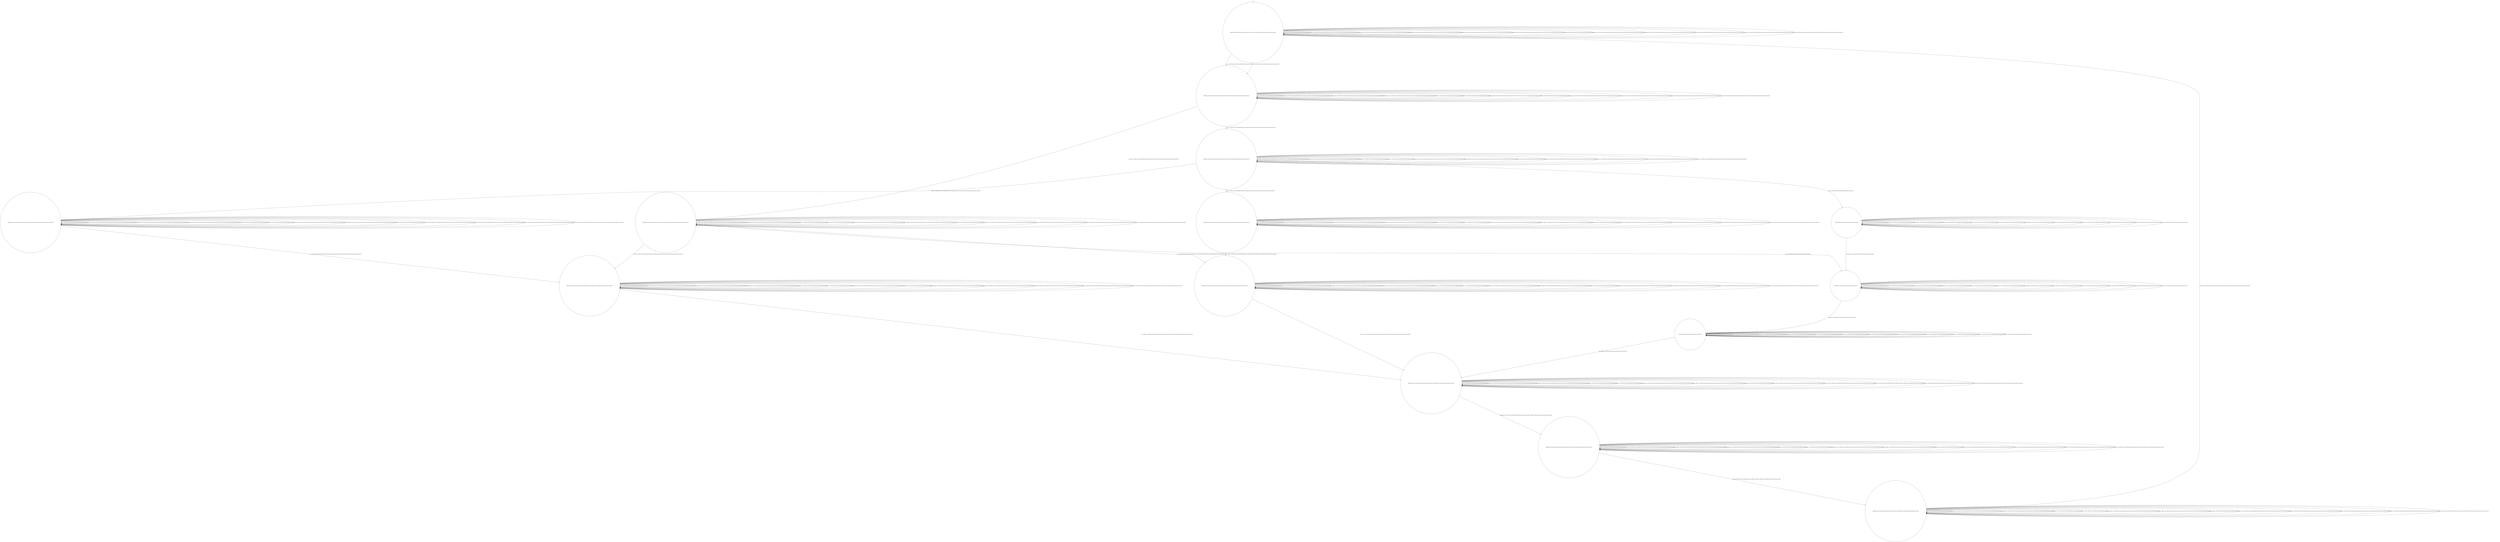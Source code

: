 digraph g {
	edge [lblstyle="above, sloped"];
	s0 [shape="circle" label="0@[((EUR and COF and TEA and CAP and TON and not DOL) or (DOL and COF and TEA and TON and not CAP and not EUR))]"];
	s1 [shape="circle" label="1@[((DOL and COF and TEA and TON and not CAP and not EUR) or (EUR and COF and TEA and CAP and TON and not DOL))]"];
	s2 [shape="circle" label="2@[((DOL and COF and TEA and TON and not CAP and not EUR) or (EUR and COF and TEA and CAP and TON and not DOL))]"];
	s3 [shape="circle" label="3@[((DOL and COF and TEA and TON and not CAP and not EUR) or (EUR and COF and TEA and CAP and TON and not DOL))]"];
	s4 [shape="circle" label="4@[((EUR and COF and TEA and CAP and TON and not DOL))]"];
	s5 [shape="circle" label="5@[((DOL and COF and TEA and TON and not CAP and not EUR) or (EUR and COF and TEA and CAP and TON and not DOL))]"];
	s6 [shape="circle" label="6@[((DOL and COF and TEA and TON and not CAP and not EUR) or (EUR and COF and TEA and CAP and TON and not DOL))]"];
	s7 [shape="circle" label="7@[((EUR and COF and TEA and CAP and TON and not DOL))]"];
	s8 [shape="circle" label="8@[((DOL and COF and TEA and TON and not CAP and not EUR) or (EUR and COF and TEA and CAP and TON and not DOL))]"];
	s9 [shape="circle" label="9@[((DOL and COF and TEA and TON and not CAP and not EUR) or (EUR and COF and TEA and CAP and TON and not DOL))]"];
	s10 [shape="circle" label="10@[((DOL and COF and TEA and TON and not CAP and not EUR) or (EUR and COF and TEA and CAP and TON and not DOL))]"];
	s11 [shape="circle" label="11@[((EUR and COF and TEA and CAP and TON and not DOL))]"];
	s12 [shape="circle" label="12@[((DOL and COF and TEA and TON and not CAP and not EUR) or (EUR and COF and TEA and CAP and TON and not DOL))]"];
	s13 [shape="circle" label="13@[((DOL and COF and TEA and TON and not CAP and not EUR) or (EUR and COF and TEA and CAP and TON and not DOL))]"];
	s0 -> s0 [label="cap / nok() [((EUR and COF and TEA and CAP and TON and not DOL))]"];
	s0 -> s0 [label="coffee / nok() [((DOL and COF and TEA and TON and not CAP and not EUR) or (EUR and COF and TEA and CAP and TON and not DOL))]"];
	s0 -> s0 [label="cup_taken / nok() [((DOL and COF and TEA and TON and not CAP and not EUR) or (EUR and COF and TEA and CAP and TON and not DOL))]"];
	s0 -> s0 [label="display_done / nok() [((DOL and COF and TEA and TON and not CAP and not EUR) or (EUR and COF and TEA and CAP and TON and not DOL))]"];
	s0 -> s1 [label="dollar / ok() [((DOL and COF and TEA and TON and not CAP and not EUR))]"];
	s0 -> s1 [label="euro / ok() [((EUR and COF and TEA and CAP and TON and not DOL))]"];
	s0 -> s0 [label="no_sugar / nok() [((DOL and COF and TEA and TON and not CAP and not EUR) or (EUR and COF and TEA and CAP and TON and not DOL))]"];
	s0 -> s0 [label="pour_coffee / nok() [((DOL and COF and TEA and TON and not CAP and not EUR) or (EUR and COF and TEA and CAP and TON and not DOL))]"];
	s0 -> s0 [label="pour_milk / nok() [((EUR and COF and TEA and CAP and TON and not DOL))]"];
	s0 -> s0 [label="pour_sugar / nok() [((DOL and COF and TEA and TON and not CAP and not EUR) or (EUR and COF and TEA and CAP and TON and not DOL))]"];
	s0 -> s0 [label="pour_tea / nok() [((DOL and COF and TEA and TON and not CAP and not EUR) or (EUR and COF and TEA and CAP and TON and not DOL))]"];
	s0 -> s0 [label="ring / nok() [((DOL and COF and TEA and TON and not CAP and not EUR) or (EUR and COF and TEA and CAP and TON and not DOL))]"];
	s0 -> s0 [label="sugar / nok() [((DOL and COF and TEA and TON and not CAP and not EUR) or (EUR and COF and TEA and CAP and TON and not DOL))]"];
	s0 -> s0 [label="tea / nok() [((DOL and COF and TEA and TON and not CAP and not EUR) or (EUR and COF and TEA and CAP and TON and not DOL))]"];
	s1 -> s1 [label="cap / nok() [((EUR and COF and TEA and CAP and TON and not DOL))]"];
	s1 -> s1 [label="coffee / nok() [((DOL and COF and TEA and TON and not CAP and not EUR) or (EUR and COF and TEA and CAP and TON and not DOL))]"];
	s1 -> s1 [label="cup_taken / nok() [((DOL and COF and TEA and TON and not CAP and not EUR) or (EUR and COF and TEA and CAP and TON and not DOL))]"];
	s1 -> s1 [label="display_done / nok() [((DOL and COF and TEA and TON and not CAP and not EUR) or (EUR and COF and TEA and CAP and TON and not DOL))]"];
	s1 -> s1 [label="dollar / nok() [((DOL and COF and TEA and TON and not CAP and not EUR))]"];
	s1 -> s1 [label="euro / nok() [((EUR and COF and TEA and CAP and TON and not DOL))]"];
	s1 -> s2 [label="no_sugar / ok() [((DOL and COF and TEA and TON and not CAP and not EUR) or (EUR and COF and TEA and CAP and TON and not DOL))]"];
	s1 -> s1 [label="pour_coffee / nok() [((DOL and COF and TEA and TON and not CAP and not EUR) or (EUR and COF and TEA and CAP and TON and not DOL))]"];
	s1 -> s1 [label="pour_milk / nok() [((EUR and COF and TEA and CAP and TON and not DOL))]"];
	s1 -> s1 [label="pour_sugar / nok() [((DOL and COF and TEA and TON and not CAP and not EUR) or (EUR and COF and TEA and CAP and TON and not DOL))]"];
	s1 -> s1 [label="pour_tea / nok() [((DOL and COF and TEA and TON and not CAP and not EUR) or (EUR and COF and TEA and CAP and TON and not DOL))]"];
	s1 -> s1 [label="ring / nok() [((DOL and COF and TEA and TON and not CAP and not EUR) or (EUR and COF and TEA and CAP and TON and not DOL))]"];
	s1 -> s3 [label="sugar / ok() [((DOL and COF and TEA and TON and not CAP and not EUR) or (EUR and COF and TEA and CAP and TON and not DOL))]"];
	s1 -> s1 [label="tea / nok() [((DOL and COF and TEA and TON and not CAP and not EUR) or (EUR and COF and TEA and CAP and TON and not DOL))]"];
	s2 -> s7 [label="cap / ok() [((EUR and COF and TEA and CAP and TON and not DOL))]"];
	s2 -> s8 [label="coffee / ok() [((DOL and COF and TEA and TON and not CAP and not EUR) or (EUR and COF and TEA and CAP and TON and not DOL))]"];
	s2 -> s2 [label="cup_taken / nok() [((DOL and COF and TEA and TON and not CAP and not EUR) or (EUR and COF and TEA and CAP and TON and not DOL))]"];
	s2 -> s2 [label="display_done / nok() [((DOL and COF and TEA and TON and not CAP and not EUR) or (EUR and COF and TEA and CAP and TON and not DOL))]"];
	s2 -> s2 [label="dollar / nok() [((DOL and COF and TEA and TON and not CAP and not EUR))]"];
	s2 -> s2 [label="euro / nok() [((EUR and COF and TEA and CAP and TON and not DOL))]"];
	s2 -> s2 [label="no_sugar / nok() [((DOL and COF and TEA and TON and not CAP and not EUR) or (EUR and COF and TEA and CAP and TON and not DOL))]"];
	s2 -> s2 [label="pour_coffee / nok() [((DOL and COF and TEA and TON and not CAP and not EUR) or (EUR and COF and TEA and CAP and TON and not DOL))]"];
	s2 -> s2 [label="pour_milk / nok() [((EUR and COF and TEA and CAP and TON and not DOL))]"];
	s2 -> s2 [label="pour_sugar / nok() [((DOL and COF and TEA and TON and not CAP and not EUR) or (EUR and COF and TEA and CAP and TON and not DOL))]"];
	s2 -> s2 [label="pour_tea / nok() [((DOL and COF and TEA and TON and not CAP and not EUR) or (EUR and COF and TEA and CAP and TON and not DOL))]"];
	s2 -> s2 [label="ring / nok() [((DOL and COF and TEA and TON and not CAP and not EUR) or (EUR and COF and TEA and CAP and TON and not DOL))]"];
	s2 -> s2 [label="sugar / void() [((DOL and COF and TEA and TON and not CAP and not EUR) or (EUR and COF and TEA and CAP and TON and not DOL))]"];
	s2 -> s9 [label="tea / ok() [((DOL and COF and TEA and TON and not CAP and not EUR) or (EUR and COF and TEA and CAP and TON and not DOL))]"];
	s3 -> s4 [label="cap / ok() [((EUR and COF and TEA and CAP and TON and not DOL))]"];
	s3 -> s5 [label="coffee / ok() [((DOL and COF and TEA and TON and not CAP and not EUR) or (EUR and COF and TEA and CAP and TON and not DOL))]"];
	s3 -> s3 [label="cup_taken / nok() [((DOL and COF and TEA and TON and not CAP and not EUR) or (EUR and COF and TEA and CAP and TON and not DOL))]"];
	s3 -> s3 [label="display_done / nok() [((DOL and COF and TEA and TON and not CAP and not EUR) or (EUR and COF and TEA and CAP and TON and not DOL))]"];
	s3 -> s3 [label="dollar / nok() [((DOL and COF and TEA and TON and not CAP and not EUR))]"];
	s3 -> s3 [label="euro / nok() [((EUR and COF and TEA and CAP and TON and not DOL))]"];
	s3 -> s3 [label="no_sugar / void() [((DOL and COF and TEA and TON and not CAP and not EUR) or (EUR and COF and TEA and CAP and TON and not DOL))]"];
	s3 -> s3 [label="pour_coffee / nok() [((DOL and COF and TEA and TON and not CAP and not EUR) or (EUR and COF and TEA and CAP and TON and not DOL))]"];
	s3 -> s3 [label="pour_milk / nok() [((EUR and COF and TEA and CAP and TON and not DOL))]"];
	s3 -> s3 [label="pour_sugar / nok() [((DOL and COF and TEA and TON and not CAP and not EUR) or (EUR and COF and TEA and CAP and TON and not DOL))]"];
	s3 -> s3 [label="pour_tea / nok() [((DOL and COF and TEA and TON and not CAP and not EUR) or (EUR and COF and TEA and CAP and TON and not DOL))]"];
	s3 -> s3 [label="ring / nok() [((DOL and COF and TEA and TON and not CAP and not EUR) or (EUR and COF and TEA and CAP and TON and not DOL))]"];
	s3 -> s3 [label="sugar / nok() [((DOL and COF and TEA and TON and not CAP and not EUR) or (EUR and COF and TEA and CAP and TON and not DOL))]"];
	s3 -> s6 [label="tea / ok() [((DOL and COF and TEA and TON and not CAP and not EUR) or (EUR and COF and TEA and CAP and TON and not DOL))]"];
	s4 -> s4 [label="cap / nok() [((EUR and COF and TEA and CAP and TON and not DOL))]"];
	s4 -> s4 [label="coffee / void() [((EUR and COF and TEA and CAP and TON and not DOL))]"];
	s4 -> s4 [label="cup_taken / nok() [((EUR and COF and TEA and CAP and TON and not DOL))]"];
	s4 -> s4 [label="display_done / nok() [((EUR and COF and TEA and CAP and TON and not DOL))]"];
	s4 -> s4 [label="euro / nok() [((EUR and COF and TEA and CAP and TON and not DOL))]"];
	s4 -> s4 [label="no_sugar / nok() [((EUR and COF and TEA and CAP and TON and not DOL))]"];
	s4 -> s4 [label="pour_coffee / nok() [((EUR and COF and TEA and CAP and TON and not DOL))]"];
	s4 -> s4 [label="pour_milk / nok() [((EUR and COF and TEA and CAP and TON and not DOL))]"];
	s4 -> s7 [label="pour_sugar / ok() [((EUR and COF and TEA and CAP and TON and not DOL))]"];
	s4 -> s4 [label="pour_tea / nok() [((EUR and COF and TEA and CAP and TON and not DOL))]"];
	s4 -> s4 [label="ring / nok() [((EUR and COF and TEA and CAP and TON and not DOL))]"];
	s4 -> s4 [label="sugar / nok() [((EUR and COF and TEA and CAP and TON and not DOL))]"];
	s4 -> s4 [label="tea / void() [((EUR and COF and TEA and CAP and TON and not DOL))]"];
	s5 -> s5 [label="cap / void() [((EUR and COF and TEA and CAP and TON and not DOL))]"];
	s5 -> s5 [label="coffee / nok() [((DOL and COF and TEA and TON and not CAP and not EUR) or (EUR and COF and TEA and CAP and TON and not DOL))]"];
	s5 -> s5 [label="cup_taken / nok() [((DOL and COF and TEA and TON and not CAP and not EUR) or (EUR and COF and TEA and CAP and TON and not DOL))]"];
	s5 -> s5 [label="display_done / nok() [((DOL and COF and TEA and TON and not CAP and not EUR) or (EUR and COF and TEA and CAP and TON and not DOL))]"];
	s5 -> s5 [label="dollar / nok() [((DOL and COF and TEA and TON and not CAP and not EUR))]"];
	s5 -> s5 [label="euro / nok() [((EUR and COF and TEA and CAP and TON and not DOL))]"];
	s5 -> s5 [label="no_sugar / nok() [((DOL and COF and TEA and TON and not CAP and not EUR) or (EUR and COF and TEA and CAP and TON and not DOL))]"];
	s5 -> s5 [label="pour_coffee / nok() [((DOL and COF and TEA and TON and not CAP and not EUR) or (EUR and COF and TEA and CAP and TON and not DOL))]"];
	s5 -> s5 [label="pour_milk / nok() [((EUR and COF and TEA and CAP and TON and not DOL))]"];
	s5 -> s8 [label="pour_sugar / ok() [((DOL and COF and TEA and TON and not CAP and not EUR) or (EUR and COF and TEA and CAP and TON and not DOL))]"];
	s5 -> s5 [label="pour_tea / nok() [((DOL and COF and TEA and TON and not CAP and not EUR) or (EUR and COF and TEA and CAP and TON and not DOL))]"];
	s5 -> s5 [label="ring / nok() [((DOL and COF and TEA and TON and not CAP and not EUR) or (EUR and COF and TEA and CAP and TON and not DOL))]"];
	s5 -> s5 [label="sugar / nok() [((DOL and COF and TEA and TON and not CAP and not EUR) or (EUR and COF and TEA and CAP and TON and not DOL))]"];
	s5 -> s5 [label="tea / void() [((DOL and COF and TEA and TON and not CAP and not EUR) or (EUR and COF and TEA and CAP and TON and not DOL))]"];
	s6 -> s6 [label="cap / void() [((EUR and COF and TEA and CAP and TON and not DOL))]"];
	s6 -> s6 [label="coffee / void() [((DOL and COF and TEA and TON and not CAP and not EUR) or (EUR and COF and TEA and CAP and TON and not DOL))]"];
	s6 -> s6 [label="cup_taken / nok() [((DOL and COF and TEA and TON and not CAP and not EUR) or (EUR and COF and TEA and CAP and TON and not DOL))]"];
	s6 -> s6 [label="display_done / nok() [((DOL and COF and TEA and TON and not CAP and not EUR) or (EUR and COF and TEA and CAP and TON and not DOL))]"];
	s6 -> s6 [label="dollar / nok() [((DOL and COF and TEA and TON and not CAP and not EUR))]"];
	s6 -> s6 [label="euro / nok() [((EUR and COF and TEA and CAP and TON and not DOL))]"];
	s6 -> s6 [label="no_sugar / nok() [((DOL and COF and TEA and TON and not CAP and not EUR) or (EUR and COF and TEA and CAP and TON and not DOL))]"];
	s6 -> s6 [label="pour_coffee / nok() [((DOL and COF and TEA and TON and not CAP and not EUR) or (EUR and COF and TEA and CAP and TON and not DOL))]"];
	s6 -> s6 [label="pour_milk / nok() [((EUR and COF and TEA and CAP and TON and not DOL))]"];
	s6 -> s9 [label="pour_sugar / ok() [((DOL and COF and TEA and TON and not CAP and not EUR) or (EUR and COF and TEA and CAP and TON and not DOL))]"];
	s6 -> s6 [label="pour_tea / nok() [((DOL and COF and TEA and TON and not CAP and not EUR) or (EUR and COF and TEA and CAP and TON and not DOL))]"];
	s6 -> s6 [label="ring / nok() [((DOL and COF and TEA and TON and not CAP and not EUR) or (EUR and COF and TEA and CAP and TON and not DOL))]"];
	s6 -> s6 [label="sugar / nok() [((DOL and COF and TEA and TON and not CAP and not EUR) or (EUR and COF and TEA and CAP and TON and not DOL))]"];
	s6 -> s6 [label="tea / nok() [((DOL and COF and TEA and TON and not CAP and not EUR) or (EUR and COF and TEA and CAP and TON and not DOL))]"];
	s7 -> s7 [label="cap / nok() [((EUR and COF and TEA and CAP and TON and not DOL))]"];
	s7 -> s7 [label="coffee / void() [((EUR and COF and TEA and CAP and TON and not DOL))]"];
	s7 -> s7 [label="cup_taken / nok() [((EUR and COF and TEA and CAP and TON and not DOL))]"];
	s7 -> s7 [label="display_done / nok() [((EUR and COF and TEA and CAP and TON and not DOL))]"];
	s7 -> s7 [label="euro / nok() [((EUR and COF and TEA and CAP and TON and not DOL))]"];
	s7 -> s7 [label="no_sugar / nok() [((EUR and COF and TEA and CAP and TON and not DOL))]"];
	s7 -> s7 [label="pour_coffee / nok() [((EUR and COF and TEA and CAP and TON and not DOL))]"];
	s7 -> s11 [label="pour_milk / ok() [((EUR and COF and TEA and CAP and TON and not DOL))]"];
	s7 -> s7 [label="pour_sugar / nok() [((EUR and COF and TEA and CAP and TON and not DOL))]"];
	s7 -> s7 [label="pour_tea / nok() [((EUR and COF and TEA and CAP and TON and not DOL))]"];
	s7 -> s7 [label="ring / nok() [((EUR and COF and TEA and CAP and TON and not DOL))]"];
	s7 -> s7 [label="sugar / nok() [((EUR and COF and TEA and CAP and TON and not DOL))]"];
	s7 -> s7 [label="tea / void() [((EUR and COF and TEA and CAP and TON and not DOL))]"];
	s8 -> s8 [label="cap / void() [((EUR and COF and TEA and CAP and TON and not DOL))]"];
	s8 -> s8 [label="coffee / nok() [((DOL and COF and TEA and TON and not CAP and not EUR) or (EUR and COF and TEA and CAP and TON and not DOL))]"];
	s8 -> s8 [label="cup_taken / nok() [((DOL and COF and TEA and TON and not CAP and not EUR) or (EUR and COF and TEA and CAP and TON and not DOL))]"];
	s8 -> s8 [label="display_done / nok() [((DOL and COF and TEA and TON and not CAP and not EUR) or (EUR and COF and TEA and CAP and TON and not DOL))]"];
	s8 -> s8 [label="dollar / nok() [((DOL and COF and TEA and TON and not CAP and not EUR))]"];
	s8 -> s8 [label="euro / nok() [((EUR and COF and TEA and CAP and TON and not DOL))]"];
	s8 -> s8 [label="no_sugar / nok() [((DOL and COF and TEA and TON and not CAP and not EUR) or (EUR and COF and TEA and CAP and TON and not DOL))]"];
	s8 -> s10 [label="pour_coffee / ok() [((DOL and COF and TEA and TON and not CAP and not EUR) or (EUR and COF and TEA and CAP and TON and not DOL))]"];
	s8 -> s8 [label="pour_milk / nok() [((EUR and COF and TEA and CAP and TON and not DOL))]"];
	s8 -> s8 [label="pour_sugar / nok() [((DOL and COF and TEA and TON and not CAP and not EUR) or (EUR and COF and TEA and CAP and TON and not DOL))]"];
	s8 -> s8 [label="pour_tea / nok() [((DOL and COF and TEA and TON and not CAP and not EUR) or (EUR and COF and TEA and CAP and TON and not DOL))]"];
	s8 -> s8 [label="ring / nok() [((DOL and COF and TEA and TON and not CAP and not EUR) or (EUR and COF and TEA and CAP and TON and not DOL))]"];
	s8 -> s8 [label="sugar / nok() [((DOL and COF and TEA and TON and not CAP and not EUR) or (EUR and COF and TEA and CAP and TON and not DOL))]"];
	s8 -> s8 [label="tea / void() [((DOL and COF and TEA and TON and not CAP and not EUR) or (EUR and COF and TEA and CAP and TON and not DOL))]"];
	s9 -> s9 [label="cap / void() [((EUR and COF and TEA and CAP and TON and not DOL))]"];
	s9 -> s9 [label="coffee / void() [((DOL and COF and TEA and TON and not CAP and not EUR) or (EUR and COF and TEA and CAP and TON and not DOL))]"];
	s9 -> s9 [label="cup_taken / nok() [((DOL and COF and TEA and TON and not CAP and not EUR) or (EUR and COF and TEA and CAP and TON and not DOL))]"];
	s9 -> s9 [label="display_done / nok() [((DOL and COF and TEA and TON and not CAP and not EUR) or (EUR and COF and TEA and CAP and TON and not DOL))]"];
	s9 -> s9 [label="dollar / nok() [((DOL and COF and TEA and TON and not CAP and not EUR))]"];
	s9 -> s9 [label="euro / nok() [((EUR and COF and TEA and CAP and TON and not DOL))]"];
	s9 -> s9 [label="no_sugar / nok() [((DOL and COF and TEA and TON and not CAP and not EUR) or (EUR and COF and TEA and CAP and TON and not DOL))]"];
	s9 -> s9 [label="pour_coffee / nok() [((DOL and COF and TEA and TON and not CAP and not EUR) or (EUR and COF and TEA and CAP and TON and not DOL))]"];
	s9 -> s9 [label="pour_milk / nok() [((EUR and COF and TEA and CAP and TON and not DOL))]"];
	s9 -> s9 [label="pour_sugar / nok() [((DOL and COF and TEA and TON and not CAP and not EUR) or (EUR and COF and TEA and CAP and TON and not DOL))]"];
	s9 -> s10 [label="pour_tea / ok() [((DOL and COF and TEA and TON and not CAP and not EUR) or (EUR and COF and TEA and CAP and TON and not DOL))]"];
	s9 -> s9 [label="ring / nok() [((DOL and COF and TEA and TON and not CAP and not EUR) or (EUR and COF and TEA and CAP and TON and not DOL))]"];
	s9 -> s9 [label="sugar / nok() [((DOL and COF and TEA and TON and not CAP and not EUR) or (EUR and COF and TEA and CAP and TON and not DOL))]"];
	s9 -> s9 [label="tea / nok() [((DOL and COF and TEA and TON and not CAP and not EUR) or (EUR and COF and TEA and CAP and TON and not DOL))]"];
	s10 -> s10 [label="cap / nok() [((EUR and COF and TEA and CAP and TON and not DOL))]"];
	s10 -> s10 [label="coffee / nok() [((DOL and COF and TEA and TON and not CAP and not EUR) or (EUR and COF and TEA and CAP and TON and not DOL))]"];
	s10 -> s10 [label="cup_taken / nok() [((DOL and COF and TEA and TON and not CAP and not EUR) or (EUR and COF and TEA and CAP and TON and not DOL))]"];
	s10 -> s12 [label="display_done / ok() [((DOL and COF and TEA and TON and not CAP and not EUR) or (EUR and COF and TEA and CAP and TON and not DOL))]"];
	s10 -> s10 [label="dollar / nok() [((DOL and COF and TEA and TON and not CAP and not EUR))]"];
	s10 -> s10 [label="euro / nok() [((EUR and COF and TEA and CAP and TON and not DOL))]"];
	s10 -> s10 [label="no_sugar / nok() [((DOL and COF and TEA and TON and not CAP and not EUR) or (EUR and COF and TEA and CAP and TON and not DOL))]"];
	s10 -> s10 [label="pour_coffee / nok() [((DOL and COF and TEA and TON and not CAP and not EUR) or (EUR and COF and TEA and CAP and TON and not DOL))]"];
	s10 -> s10 [label="pour_milk / nok() [((EUR and COF and TEA and CAP and TON and not DOL))]"];
	s10 -> s10 [label="pour_sugar / nok() [((DOL and COF and TEA and TON and not CAP and not EUR) or (EUR and COF and TEA and CAP and TON and not DOL))]"];
	s10 -> s10 [label="pour_tea / nok() [((DOL and COF and TEA and TON and not CAP and not EUR) or (EUR and COF and TEA and CAP and TON and not DOL))]"];
	s10 -> s10 [label="ring / nok() [((DOL and COF and TEA and TON and not CAP and not EUR) or (EUR and COF and TEA and CAP and TON and not DOL))]"];
	s10 -> s10 [label="sugar / nok() [((DOL and COF and TEA and TON and not CAP and not EUR) or (EUR and COF and TEA and CAP and TON and not DOL))]"];
	s10 -> s10 [label="tea / nok() [((DOL and COF and TEA and TON and not CAP and not EUR) or (EUR and COF and TEA and CAP and TON and not DOL))]"];
	s11 -> s11 [label="cap / nok() [((EUR and COF and TEA and CAP and TON and not DOL))]"];
	s11 -> s11 [label="coffee / nok() [((EUR and COF and TEA and CAP and TON and not DOL))]"];
	s11 -> s11 [label="cup_taken / nok() [((EUR and COF and TEA and CAP and TON and not DOL))]"];
	s11 -> s11 [label="display_done / nok() [((EUR and COF and TEA and CAP and TON and not DOL))]"];
	s11 -> s11 [label="euro / nok() [((EUR and COF and TEA and CAP and TON and not DOL))]"];
	s11 -> s11 [label="no_sugar / nok() [((EUR and COF and TEA and CAP and TON and not DOL))]"];
	s11 -> s10 [label="pour_coffee / ok() [((EUR and COF and TEA and CAP and TON and not DOL))]"];
	s11 -> s11 [label="pour_milk / nok() [((EUR and COF and TEA and CAP and TON and not DOL))]"];
	s11 -> s11 [label="pour_sugar / nok() [((EUR and COF and TEA and CAP and TON and not DOL))]"];
	s11 -> s11 [label="pour_tea / nok() [((EUR and COF and TEA and CAP and TON and not DOL))]"];
	s11 -> s11 [label="ring / nok() [((EUR and COF and TEA and CAP and TON and not DOL))]"];
	s11 -> s11 [label="sugar / nok() [((EUR and COF and TEA and CAP and TON and not DOL))]"];
	s11 -> s11 [label="tea / nok() [((EUR and COF and TEA and CAP and TON and not DOL))]"];
	s12 -> s12 [label="cap / nok() [((EUR and COF and TEA and CAP and TON and not DOL))]"];
	s12 -> s12 [label="coffee / nok() [((DOL and COF and TEA and TON and not CAP and not EUR) or (EUR and COF and TEA and CAP and TON and not DOL))]"];
	s12 -> s12 [label="cup_taken / nok() [((DOL and COF and TEA and TON and not CAP and not EUR) or (EUR and COF and TEA and CAP and TON and not DOL))]"];
	s12 -> s12 [label="display_done / nok() [((DOL and COF and TEA and TON and not CAP and not EUR) or (EUR and COF and TEA and CAP and TON and not DOL))]"];
	s12 -> s12 [label="dollar / nok() [((DOL and COF and TEA and TON and not CAP and not EUR))]"];
	s12 -> s12 [label="euro / nok() [((EUR and COF and TEA and CAP and TON and not DOL))]"];
	s12 -> s12 [label="no_sugar / nok() [((DOL and COF and TEA and TON and not CAP and not EUR) or (EUR and COF and TEA and CAP and TON and not DOL))]"];
	s12 -> s12 [label="pour_coffee / nok() [((DOL and COF and TEA and TON and not CAP and not EUR) or (EUR and COF and TEA and CAP and TON and not DOL))]"];
	s12 -> s12 [label="pour_milk / nok() [((EUR and COF and TEA and CAP and TON and not DOL))]"];
	s12 -> s12 [label="pour_sugar / nok() [((DOL and COF and TEA and TON and not CAP and not EUR) or (EUR and COF and TEA and CAP and TON and not DOL))]"];
	s12 -> s12 [label="pour_tea / nok() [((DOL and COF and TEA and TON and not CAP and not EUR) or (EUR and COF and TEA and CAP and TON and not DOL))]"];
	s12 -> s13 [label="ring / ok() [((DOL and COF and TEA and TON and not CAP and not EUR) or (EUR and COF and TEA and CAP and TON and not DOL))]"];
	s12 -> s12 [label="sugar / nok() [((DOL and COF and TEA and TON and not CAP and not EUR) or (EUR and COF and TEA and CAP and TON and not DOL))]"];
	s12 -> s12 [label="tea / nok() [((DOL and COF and TEA and TON and not CAP and not EUR) or (EUR and COF and TEA and CAP and TON and not DOL))]"];
	s13 -> s13 [label="cap / nok() [((EUR and COF and TEA and CAP and TON and not DOL))]"];
	s13 -> s13 [label="coffee / nok() [((DOL and COF and TEA and TON and not CAP and not EUR) or (EUR and COF and TEA and CAP and TON and not DOL))]"];
	s13 -> s0 [label="cup_taken / ok() [((DOL and COF and TEA and TON and not CAP and not EUR) or (EUR and COF and TEA and CAP and TON and not DOL))]"];
	s13 -> s13 [label="display_done / nok() [((DOL and COF and TEA and TON and not CAP and not EUR) or (EUR and COF and TEA and CAP and TON and not DOL))]"];
	s13 -> s13 [label="dollar / nok() [((DOL and COF and TEA and TON and not CAP and not EUR))]"];
	s13 -> s13 [label="euro / nok() [((EUR and COF and TEA and CAP and TON and not DOL))]"];
	s13 -> s13 [label="no_sugar / nok() [((DOL and COF and TEA and TON and not CAP and not EUR) or (EUR and COF and TEA and CAP and TON and not DOL))]"];
	s13 -> s13 [label="pour_coffee / nok() [((DOL and COF and TEA and TON and not CAP and not EUR) or (EUR and COF and TEA and CAP and TON and not DOL))]"];
	s13 -> s13 [label="pour_milk / nok() [((EUR and COF and TEA and CAP and TON and not DOL))]"];
	s13 -> s13 [label="pour_sugar / nok() [((DOL and COF and TEA and TON and not CAP and not EUR) or (EUR and COF and TEA and CAP and TON and not DOL))]"];
	s13 -> s13 [label="pour_tea / nok() [((DOL and COF and TEA and TON and not CAP and not EUR) or (EUR and COF and TEA and CAP and TON and not DOL))]"];
	s13 -> s13 [label="ring / nok() [((DOL and COF and TEA and TON and not CAP and not EUR) or (EUR and COF and TEA and CAP and TON and not DOL))]"];
	s13 -> s13 [label="sugar / nok() [((DOL and COF and TEA and TON and not CAP and not EUR) or (EUR and COF and TEA and CAP and TON and not DOL))]"];
	s13 -> s13 [label="tea / nok() [((DOL and COF and TEA and TON and not CAP and not EUR) or (EUR and COF and TEA and CAP and TON and not DOL))]"];
	__start0 [label="" shape="none" width="0" height="0"];
	__start0 -> s0;
}